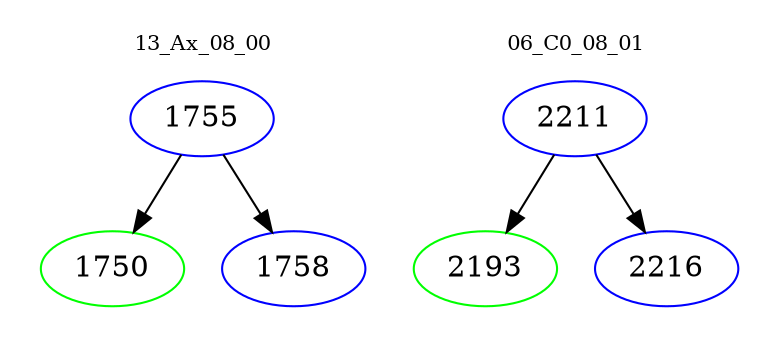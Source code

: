 digraph{
subgraph cluster_0 {
color = white
label = "13_Ax_08_00";
fontsize=10;
T0_1755 [label="1755", color="blue"]
T0_1755 -> T0_1750 [color="black"]
T0_1750 [label="1750", color="green"]
T0_1755 -> T0_1758 [color="black"]
T0_1758 [label="1758", color="blue"]
}
subgraph cluster_1 {
color = white
label = "06_C0_08_01";
fontsize=10;
T1_2211 [label="2211", color="blue"]
T1_2211 -> T1_2193 [color="black"]
T1_2193 [label="2193", color="green"]
T1_2211 -> T1_2216 [color="black"]
T1_2216 [label="2216", color="blue"]
}
}
